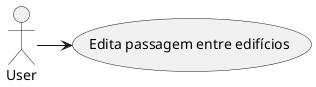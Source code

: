 @startuml
'https://plantuml.com/use-case-diagram



User -> (Edita passagem entre edifícios)


@enduml